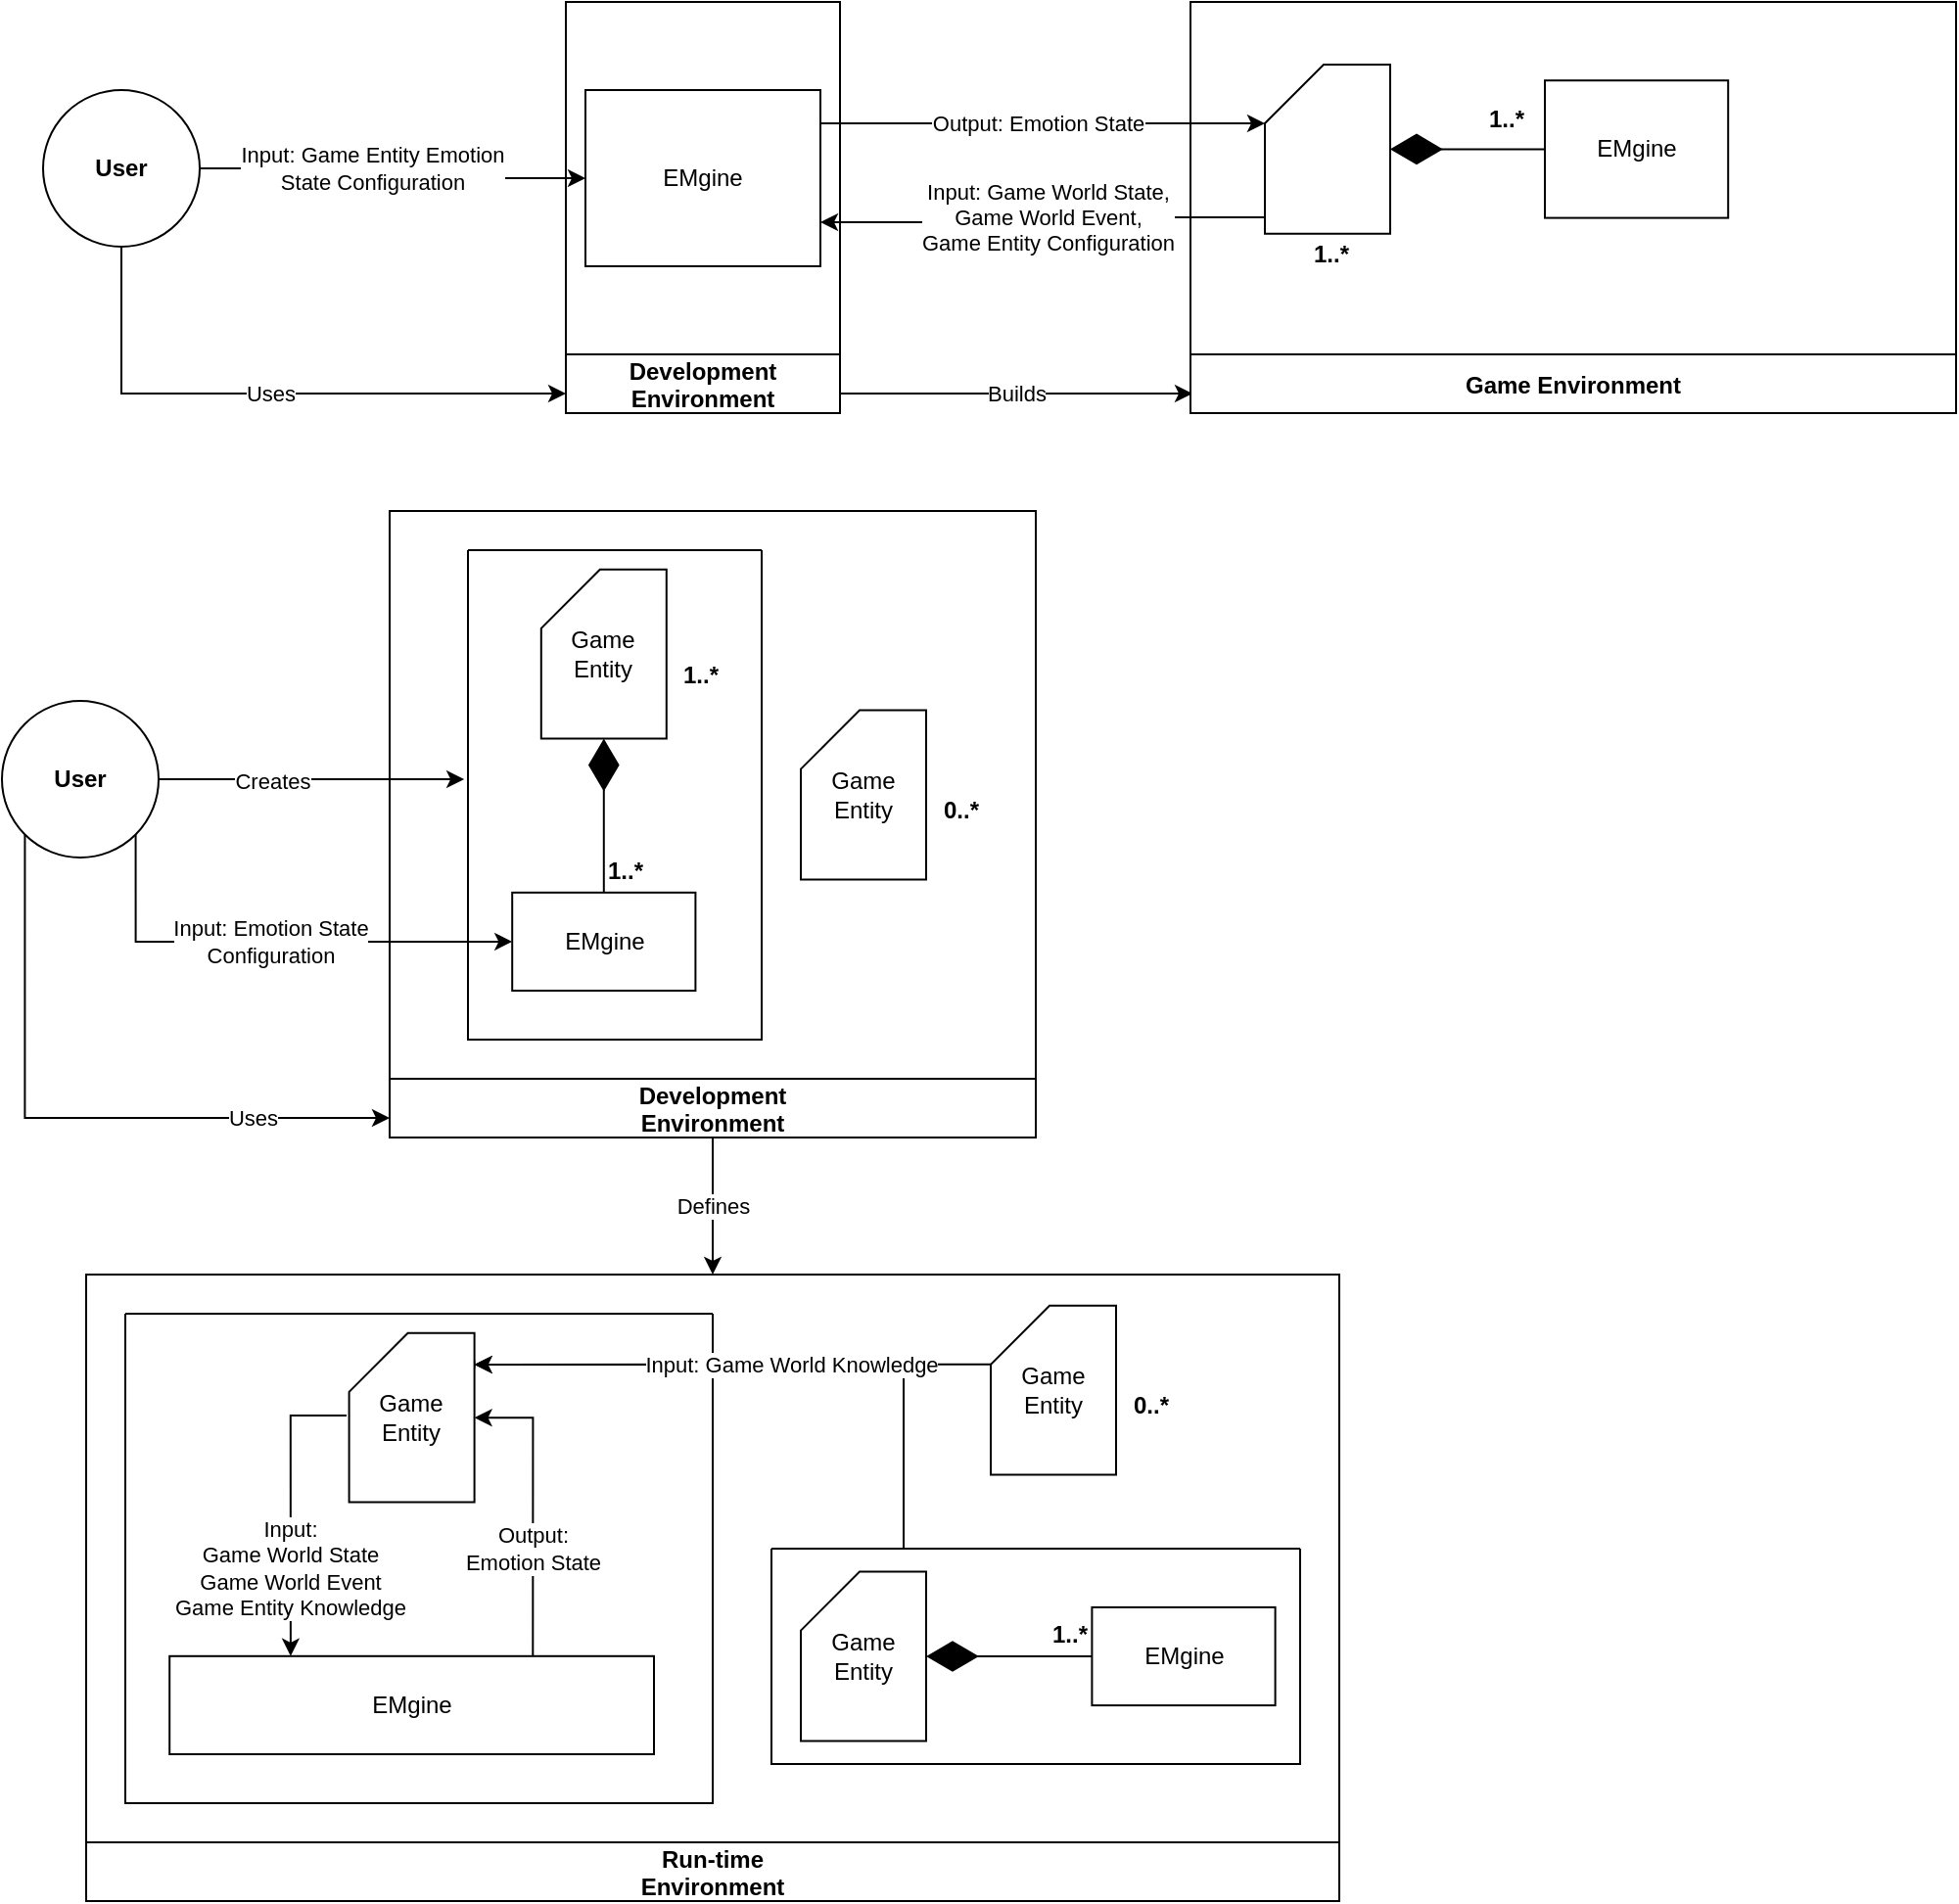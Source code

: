 <mxfile version="20.1.1" type="device"><diagram id="RFNIGn3OnIlp8E3x-Kw2" name="Page-1"><mxGraphModel dx="1360" dy="745" grid="1" gridSize="10" guides="1" tooltips="1" connect="1" arrows="1" fold="1" page="1" pageScale="1" pageWidth="826" pageHeight="1169" math="0" shadow="0"><root><mxCell id="0"/><mxCell id="1" parent="0"/><mxCell id="vgiJD96-VcbfgQD0Hn99-54" value="Defines" style="edgeStyle=orthogonalEdgeStyle;rounded=0;orthogonalLoop=1;jettySize=auto;html=1;exitX=0.5;exitY=1;exitDx=0;exitDy=0;" edge="1" parent="1" source="vgiJD96-VcbfgQD0Hn99-7" target="vgiJD96-VcbfgQD0Hn99-25"><mxGeometry relative="1" as="geometry"/></mxCell><mxCell id="vgiJD96-VcbfgQD0Hn99-7" value="Development&#10;Environment" style="swimlane;flipH=1;flipV=1;startSize=30;" vertex="1" parent="1"><mxGeometry x="220" y="710" width="330" height="320" as="geometry"/></mxCell><mxCell id="vgiJD96-VcbfgQD0Hn99-6" value="" style="swimlane;startSize=0;" vertex="1" parent="vgiJD96-VcbfgQD0Hn99-7"><mxGeometry x="40" y="20" width="150" height="250" as="geometry"><mxRectangle x="422" y="740" width="50" height="40" as="alternateBounds"/></mxGeometry></mxCell><mxCell id="vgiJD96-VcbfgQD0Hn99-3" value="1..*" style="text;html=1;strokeColor=none;fillColor=none;align=center;verticalAlign=middle;whiteSpace=wrap;rounded=0;fontStyle=1" vertex="1" parent="vgiJD96-VcbfgQD0Hn99-6"><mxGeometry x="101.4" y="53.1" width="36" height="21.6" as="geometry"/></mxCell><mxCell id="vgiJD96-VcbfgQD0Hn99-4" value="EMgine" style="rounded=0;whiteSpace=wrap;html=1;" vertex="1" parent="vgiJD96-VcbfgQD0Hn99-6"><mxGeometry x="22.6" y="174.9" width="93.6" height="50.1" as="geometry"/></mxCell><mxCell id="vgiJD96-VcbfgQD0Hn99-5" value="1..*" style="endArrow=diamondThin;endFill=1;endSize=24;html=1;rounded=0;labelBackgroundColor=none;exitX=0.5;exitY=0;exitDx=0;exitDy=0;entryX=0.5;entryY=1;entryDx=0;entryDy=0;entryPerimeter=0;fontStyle=1;fontSize=12;" edge="1" parent="vgiJD96-VcbfgQD0Hn99-6" source="vgiJD96-VcbfgQD0Hn99-4" target="vgiJD96-VcbfgQD0Hn99-2"><mxGeometry x="-0.731" y="-11" width="160" relative="1" as="geometry"><mxPoint x="236.4" y="159.9" as="sourcePoint"/><mxPoint x="157.4" y="159.9" as="targetPoint"/><mxPoint as="offset"/></mxGeometry></mxCell><mxCell id="vgiJD96-VcbfgQD0Hn99-2" value="Game&lt;br&gt;Entity" style="shape=card;whiteSpace=wrap;html=1;" vertex="1" parent="vgiJD96-VcbfgQD0Hn99-6"><mxGeometry x="37.4" y="9.9" width="64" height="86.4" as="geometry"/></mxCell><mxCell id="vgiJD96-VcbfgQD0Hn99-41" value="" style="group" vertex="1" connectable="0" parent="vgiJD96-VcbfgQD0Hn99-7"><mxGeometry x="210" y="101.8" width="100" height="86.4" as="geometry"/></mxCell><mxCell id="vgiJD96-VcbfgQD0Hn99-39" value="Game&lt;br&gt;Entity" style="shape=card;whiteSpace=wrap;html=1;" vertex="1" parent="vgiJD96-VcbfgQD0Hn99-41"><mxGeometry width="64" height="86.4" as="geometry"/></mxCell><mxCell id="vgiJD96-VcbfgQD0Hn99-40" value="0..*" style="text;html=1;strokeColor=none;fillColor=none;align=center;verticalAlign=middle;whiteSpace=wrap;rounded=0;fontStyle=1" vertex="1" parent="vgiJD96-VcbfgQD0Hn99-41"><mxGeometry x="64" y="40.1" width="36" height="21.6" as="geometry"/></mxCell><mxCell id="nJo6lXhp_rC7DySaQZoE-2" value="Input: Game Entity Emotion&lt;br&gt;State&amp;nbsp;Configuration" style="edgeStyle=orthogonalEdgeStyle;rounded=0;orthogonalLoop=1;jettySize=auto;html=1;exitX=1;exitY=0.5;exitDx=0;exitDy=0;entryX=0;entryY=0.5;entryDx=0;entryDy=0;" parent="1" source="9lQQybsELhkBs0jtIOmb-1" target="nJo6lXhp_rC7DySaQZoE-1" edge="1"><mxGeometry x="-0.134" relative="1" as="geometry"><mxPoint x="230" y="600" as="targetPoint"/><mxPoint as="offset"/></mxGeometry></mxCell><mxCell id="9lQQybsELhkBs0jtIOmb-1" value="&lt;b&gt;User&lt;/b&gt;" style="ellipse;whiteSpace=wrap;html=1;aspect=fixed;" parent="1" vertex="1"><mxGeometry x="43" y="495" width="80" height="80" as="geometry"/></mxCell><mxCell id="nJo6lXhp_rC7DySaQZoE-5" value="Builds" style="edgeStyle=orthogonalEdgeStyle;rounded=0;orthogonalLoop=1;jettySize=auto;html=1;" parent="1" edge="1"><mxGeometry relative="1" as="geometry"><mxPoint x="450" y="650" as="sourcePoint"/><mxPoint x="630" y="650" as="targetPoint"/></mxGeometry></mxCell><mxCell id="9lQQybsELhkBs0jtIOmb-7" value="Uses" style="edgeStyle=orthogonalEdgeStyle;rounded=0;orthogonalLoop=1;jettySize=auto;html=1;exitX=0.5;exitY=1;exitDx=0;exitDy=0;" parent="1" source="9lQQybsELhkBs0jtIOmb-1" edge="1"><mxGeometry relative="1" as="geometry"><mxPoint x="258" y="390" as="sourcePoint"/><mxPoint x="310" y="650" as="targetPoint"/><Array as="points"><mxPoint x="83" y="650"/></Array></mxGeometry></mxCell><mxCell id="nJo6lXhp_rC7DySaQZoE-6" value="Input: Game World State,&lt;br&gt;Game World Event,&lt;br&gt;Game Entity Configuration" style="edgeStyle=orthogonalEdgeStyle;rounded=0;orthogonalLoop=1;jettySize=auto;html=1;exitX=0;exitY=1;exitDx=0;exitDy=0;exitPerimeter=0;entryX=1;entryY=0.75;entryDx=0;entryDy=0;" parent="1" source="nJo6lXhp_rC7DySaQZoE-8" target="nJo6lXhp_rC7DySaQZoE-1" edge="1"><mxGeometry relative="1" as="geometry"><mxPoint x="640" y="216" as="sourcePoint"/><mxPoint x="487" y="250" as="targetPoint"/><Array as="points"><mxPoint x="667" y="560"/><mxPoint x="554" y="560"/><mxPoint x="554" y="563"/></Array></mxGeometry></mxCell><mxCell id="nJo6lXhp_rC7DySaQZoE-7" value="Game Environment" style="swimlane;direction=west;startSize=30;" parent="1" vertex="1"><mxGeometry x="629" y="450" width="391" height="210" as="geometry"/></mxCell><mxCell id="nJo6lXhp_rC7DySaQZoE-25" value="" style="group" parent="nJo6lXhp_rC7DySaQZoE-7" vertex="1" connectable="0"><mxGeometry x="38" y="32" width="64" height="108" as="geometry"/></mxCell><mxCell id="nJo6lXhp_rC7DySaQZoE-8" value="" style="shape=card;whiteSpace=wrap;html=1;" parent="nJo6lXhp_rC7DySaQZoE-25" vertex="1"><mxGeometry width="64" height="86.4" as="geometry"/></mxCell><mxCell id="nJo6lXhp_rC7DySaQZoE-24" value="1..*" style="text;html=1;strokeColor=none;fillColor=none;align=center;verticalAlign=middle;whiteSpace=wrap;rounded=0;fontStyle=1" parent="nJo6lXhp_rC7DySaQZoE-25" vertex="1"><mxGeometry x="4" y="86.4" width="60" height="21.6" as="geometry"/></mxCell><mxCell id="nJo6lXhp_rC7DySaQZoE-27" value="EMgine" style="rounded=0;whiteSpace=wrap;html=1;" parent="nJo6lXhp_rC7DySaQZoE-7" vertex="1"><mxGeometry x="181" y="40.1" width="93.6" height="70.2" as="geometry"/></mxCell><mxCell id="nJo6lXhp_rC7DySaQZoE-28" value="1..*" style="endArrow=diamondThin;endFill=1;endSize=24;html=1;rounded=0;labelBackgroundColor=none;exitX=0;exitY=0.5;exitDx=0;exitDy=0;entryX=1;entryY=0.5;entryDx=0;entryDy=0;entryPerimeter=0;fontStyle=1;fontSize=12;" parent="nJo6lXhp_rC7DySaQZoE-7" source="nJo6lXhp_rC7DySaQZoE-27" target="nJo6lXhp_rC7DySaQZoE-8" edge="1"><mxGeometry x="-0.494" y="-15" width="160" relative="1" as="geometry"><mxPoint x="-299" y="170" as="sourcePoint"/><mxPoint x="-139" y="170" as="targetPoint"/><mxPoint as="offset"/></mxGeometry></mxCell><mxCell id="nJo6lXhp_rC7DySaQZoE-26" value="Development&#10;Environment" style="swimlane;flipH=1;flipV=1;startSize=30;" parent="1" vertex="1"><mxGeometry x="310" y="450" width="140" height="210" as="geometry"/></mxCell><mxCell id="nJo6lXhp_rC7DySaQZoE-1" value="EMgine" style="rounded=0;whiteSpace=wrap;html=1;" parent="nJo6lXhp_rC7DySaQZoE-26" vertex="1"><mxGeometry x="10" y="45" width="120" height="90" as="geometry"/></mxCell><mxCell id="nJo6lXhp_rC7DySaQZoE-4" value="Output: Emotion State" style="edgeStyle=orthogonalEdgeStyle;rounded=0;orthogonalLoop=1;jettySize=auto;html=1;exitX=1;exitY=0.25;exitDx=0;exitDy=0;entryX=0;entryY=0;entryDx=0;entryDy=30;entryPerimeter=0;" parent="1" source="nJo6lXhp_rC7DySaQZoE-1" target="nJo6lXhp_rC7DySaQZoE-8" edge="1"><mxGeometry relative="1" as="geometry"><mxPoint x="517" y="200" as="sourcePoint"/><mxPoint x="670" y="518" as="targetPoint"/><Array as="points"><mxPoint x="440" y="512"/></Array></mxGeometry></mxCell><mxCell id="vgiJD96-VcbfgQD0Hn99-10" value="Uses" style="edgeStyle=orthogonalEdgeStyle;rounded=0;orthogonalLoop=1;jettySize=auto;html=1;exitX=0;exitY=1;exitDx=0;exitDy=0;" edge="1" parent="1" source="vgiJD96-VcbfgQD0Hn99-9"><mxGeometry x="0.578" relative="1" as="geometry"><mxPoint x="220" y="1020" as="targetPoint"/><Array as="points"><mxPoint x="34" y="1020"/></Array><mxPoint as="offset"/></mxGeometry></mxCell><mxCell id="vgiJD96-VcbfgQD0Hn99-25" value="Run-time&#10;Environment" style="swimlane;flipH=1;flipV=1;startSize=30;" vertex="1" parent="1"><mxGeometry x="65" y="1100" width="640" height="320" as="geometry"/></mxCell><mxCell id="vgiJD96-VcbfgQD0Hn99-26" value="" style="swimlane;startSize=0;" vertex="1" parent="vgiJD96-VcbfgQD0Hn99-25"><mxGeometry x="20" y="20" width="300" height="250" as="geometry"><mxRectangle x="422" y="740" width="50" height="40" as="alternateBounds"/></mxGeometry></mxCell><mxCell id="vgiJD96-VcbfgQD0Hn99-35" value="Output:&lt;br&gt;Emotion&amp;nbsp;State" style="edgeStyle=orthogonalEdgeStyle;rounded=0;orthogonalLoop=1;jettySize=auto;html=1;exitX=0.75;exitY=0;exitDx=0;exitDy=0;entryX=1;entryY=0.5;entryDx=0;entryDy=0;entryPerimeter=0;" edge="1" parent="vgiJD96-VcbfgQD0Hn99-26" source="vgiJD96-VcbfgQD0Hn99-30" target="vgiJD96-VcbfgQD0Hn99-28"><mxGeometry x="-0.276" relative="1" as="geometry"><Array as="points"><mxPoint x="208" y="53"/></Array><mxPoint as="offset"/></mxGeometry></mxCell><mxCell id="vgiJD96-VcbfgQD0Hn99-30" value="EMgine" style="rounded=0;whiteSpace=wrap;html=1;" vertex="1" parent="vgiJD96-VcbfgQD0Hn99-26"><mxGeometry x="22.6" y="174.9" width="247.4" height="50.1" as="geometry"/></mxCell><mxCell id="vgiJD96-VcbfgQD0Hn99-27" value="" style="group" vertex="1" connectable="0" parent="vgiJD96-VcbfgQD0Hn99-26"><mxGeometry x="114.3" y="9.9" width="64" height="108" as="geometry"/></mxCell><mxCell id="vgiJD96-VcbfgQD0Hn99-53" value="" style="ellipse;whiteSpace=wrap;html=1;aspect=fixed;" vertex="1" parent="vgiJD96-VcbfgQD0Hn99-27"><mxGeometry x="44" y="6.1" width="20" height="20" as="geometry"/></mxCell><mxCell id="vgiJD96-VcbfgQD0Hn99-28" value="Game&lt;br&gt;Entity" style="shape=card;whiteSpace=wrap;html=1;" vertex="1" parent="vgiJD96-VcbfgQD0Hn99-27"><mxGeometry width="64" height="86.4" as="geometry"/></mxCell><mxCell id="vgiJD96-VcbfgQD0Hn99-36" value="Input:&lt;br&gt;Game World State&lt;br&gt;Game World Event&lt;br&gt;Game Entity Knowledge" style="edgeStyle=orthogonalEdgeStyle;rounded=0;orthogonalLoop=1;jettySize=auto;html=1;exitX=-0.02;exitY=0.487;exitDx=0;exitDy=0;entryX=0.25;entryY=0;entryDx=0;entryDy=0;exitPerimeter=0;" edge="1" parent="vgiJD96-VcbfgQD0Hn99-26" source="vgiJD96-VcbfgQD0Hn99-28" target="vgiJD96-VcbfgQD0Hn99-30"><mxGeometry x="0.407" relative="1" as="geometry"><Array as="points"><mxPoint x="85" y="52"/></Array><mxPoint as="offset"/></mxGeometry></mxCell><mxCell id="vgiJD96-VcbfgQD0Hn99-52" style="edgeStyle=orthogonalEdgeStyle;rounded=0;orthogonalLoop=1;jettySize=auto;html=1;exitX=0.25;exitY=0;exitDx=0;exitDy=0;entryX=1;entryY=0.5;entryDx=0;entryDy=0;" edge="1" parent="vgiJD96-VcbfgQD0Hn99-25" source="vgiJD96-VcbfgQD0Hn99-46" target="vgiJD96-VcbfgQD0Hn99-53"><mxGeometry relative="1" as="geometry"><mxPoint x="750" y="80" as="targetPoint"/></mxGeometry></mxCell><mxCell id="vgiJD96-VcbfgQD0Hn99-46" value="" style="swimlane;startSize=0;" vertex="1" parent="vgiJD96-VcbfgQD0Hn99-25"><mxGeometry x="350" y="140" width="270" height="110" as="geometry"/></mxCell><mxCell id="vgiJD96-VcbfgQD0Hn99-47" value="Game&lt;br&gt;Entity" style="shape=card;whiteSpace=wrap;html=1;" vertex="1" parent="vgiJD96-VcbfgQD0Hn99-46"><mxGeometry x="15" y="11.8" width="64" height="86.4" as="geometry"/></mxCell><mxCell id="vgiJD96-VcbfgQD0Hn99-48" value="EMgine" style="rounded=0;whiteSpace=wrap;html=1;" vertex="1" parent="vgiJD96-VcbfgQD0Hn99-46"><mxGeometry x="163.7" y="29.95" width="93.6" height="50.1" as="geometry"/></mxCell><mxCell id="vgiJD96-VcbfgQD0Hn99-49" value="1..*" style="endArrow=diamondThin;endFill=1;endSize=24;html=1;rounded=0;labelBackgroundColor=none;exitX=0;exitY=0.5;exitDx=0;exitDy=0;entryX=1;entryY=0.5;entryDx=0;entryDy=0;entryPerimeter=0;fontStyle=1;fontSize=12;" edge="1" parent="vgiJD96-VcbfgQD0Hn99-46" source="vgiJD96-VcbfgQD0Hn99-48" target="vgiJD96-VcbfgQD0Hn99-47"><mxGeometry x="-0.731" y="-11" width="160" relative="1" as="geometry"><mxPoint x="-241.6" y="-165.1" as="sourcePoint"/><mxPoint x="-241.6" y="-243.7" as="targetPoint"/><mxPoint as="offset"/></mxGeometry></mxCell><mxCell id="vgiJD96-VcbfgQD0Hn99-42" value="" style="group" vertex="1" connectable="0" parent="vgiJD96-VcbfgQD0Hn99-25"><mxGeometry x="462" y="15.9" width="100" height="86.4" as="geometry"/></mxCell><mxCell id="vgiJD96-VcbfgQD0Hn99-43" value="Game&lt;br&gt;Entity" style="shape=card;whiteSpace=wrap;html=1;" vertex="1" parent="vgiJD96-VcbfgQD0Hn99-42"><mxGeometry width="64" height="86.4" as="geometry"/></mxCell><mxCell id="vgiJD96-VcbfgQD0Hn99-44" value="0..*" style="text;html=1;strokeColor=none;fillColor=none;align=center;verticalAlign=middle;whiteSpace=wrap;rounded=0;fontStyle=1" vertex="1" parent="vgiJD96-VcbfgQD0Hn99-42"><mxGeometry x="64" y="40.1" width="36" height="21.6" as="geometry"/></mxCell><mxCell id="vgiJD96-VcbfgQD0Hn99-45" value="Input: Game World Knowledge" style="edgeStyle=orthogonalEdgeStyle;rounded=0;orthogonalLoop=1;jettySize=auto;html=1;exitX=0;exitY=0;exitDx=0;exitDy=30;exitPerimeter=0;entryX=1;entryY=0.5;entryDx=0;entryDy=0;" edge="1" parent="vgiJD96-VcbfgQD0Hn99-25" source="vgiJD96-VcbfgQD0Hn99-43" target="vgiJD96-VcbfgQD0Hn99-53"><mxGeometry x="-0.227" relative="1" as="geometry"><mxPoint x="220" y="50" as="targetPoint"/><mxPoint as="offset"/></mxGeometry></mxCell><mxCell id="vgiJD96-VcbfgQD0Hn99-11" value="Creates" style="edgeStyle=orthogonalEdgeStyle;rounded=0;orthogonalLoop=1;jettySize=auto;html=1;exitX=1;exitY=0.5;exitDx=0;exitDy=0;entryX=-0.013;entryY=0.468;entryDx=0;entryDy=0;entryPerimeter=0;" edge="1" parent="1" source="vgiJD96-VcbfgQD0Hn99-9" target="vgiJD96-VcbfgQD0Hn99-6"><mxGeometry x="-0.261" y="-1" relative="1" as="geometry"><mxPoint x="170" y="830" as="targetPoint"/><mxPoint as="offset"/></mxGeometry></mxCell><mxCell id="vgiJD96-VcbfgQD0Hn99-12" value="Input: Emotion State&lt;br&gt;Configuration" style="edgeStyle=orthogonalEdgeStyle;rounded=0;orthogonalLoop=1;jettySize=auto;html=1;exitX=1;exitY=1;exitDx=0;exitDy=0;entryX=0;entryY=0.5;entryDx=0;entryDy=0;" edge="1" parent="1" source="vgiJD96-VcbfgQD0Hn99-9" target="vgiJD96-VcbfgQD0Hn99-4"><mxGeometry relative="1" as="geometry"><Array as="points"><mxPoint x="90" y="930"/></Array></mxGeometry></mxCell><mxCell id="vgiJD96-VcbfgQD0Hn99-9" value="&lt;b&gt;User&lt;/b&gt;" style="ellipse;whiteSpace=wrap;html=1;aspect=fixed;" vertex="1" parent="1"><mxGeometry x="22" y="807" width="80" height="80" as="geometry"/></mxCell></root></mxGraphModel></diagram></mxfile>